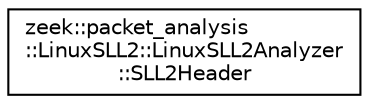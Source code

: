 digraph "Graphical Class Hierarchy"
{
 // LATEX_PDF_SIZE
  edge [fontname="Helvetica",fontsize="10",labelfontname="Helvetica",labelfontsize="10"];
  node [fontname="Helvetica",fontsize="10",shape=record];
  rankdir="LR";
  Node0 [label="zeek::packet_analysis\l::LinuxSLL2::LinuxSLL2Analyzer\l::SLL2Header",height=0.2,width=0.4,color="black", fillcolor="white", style="filled",URL="$df/d08/classzeek_1_1packet__analysis_1_1LinuxSLL2_1_1LinuxSLL2Analyzer.html#db/d51/structzeek_1_1packet__analysis_1_1LinuxSLL2_1_1LinuxSLL2Analyzer_1_1SLL2Header",tooltip=" "];
}
